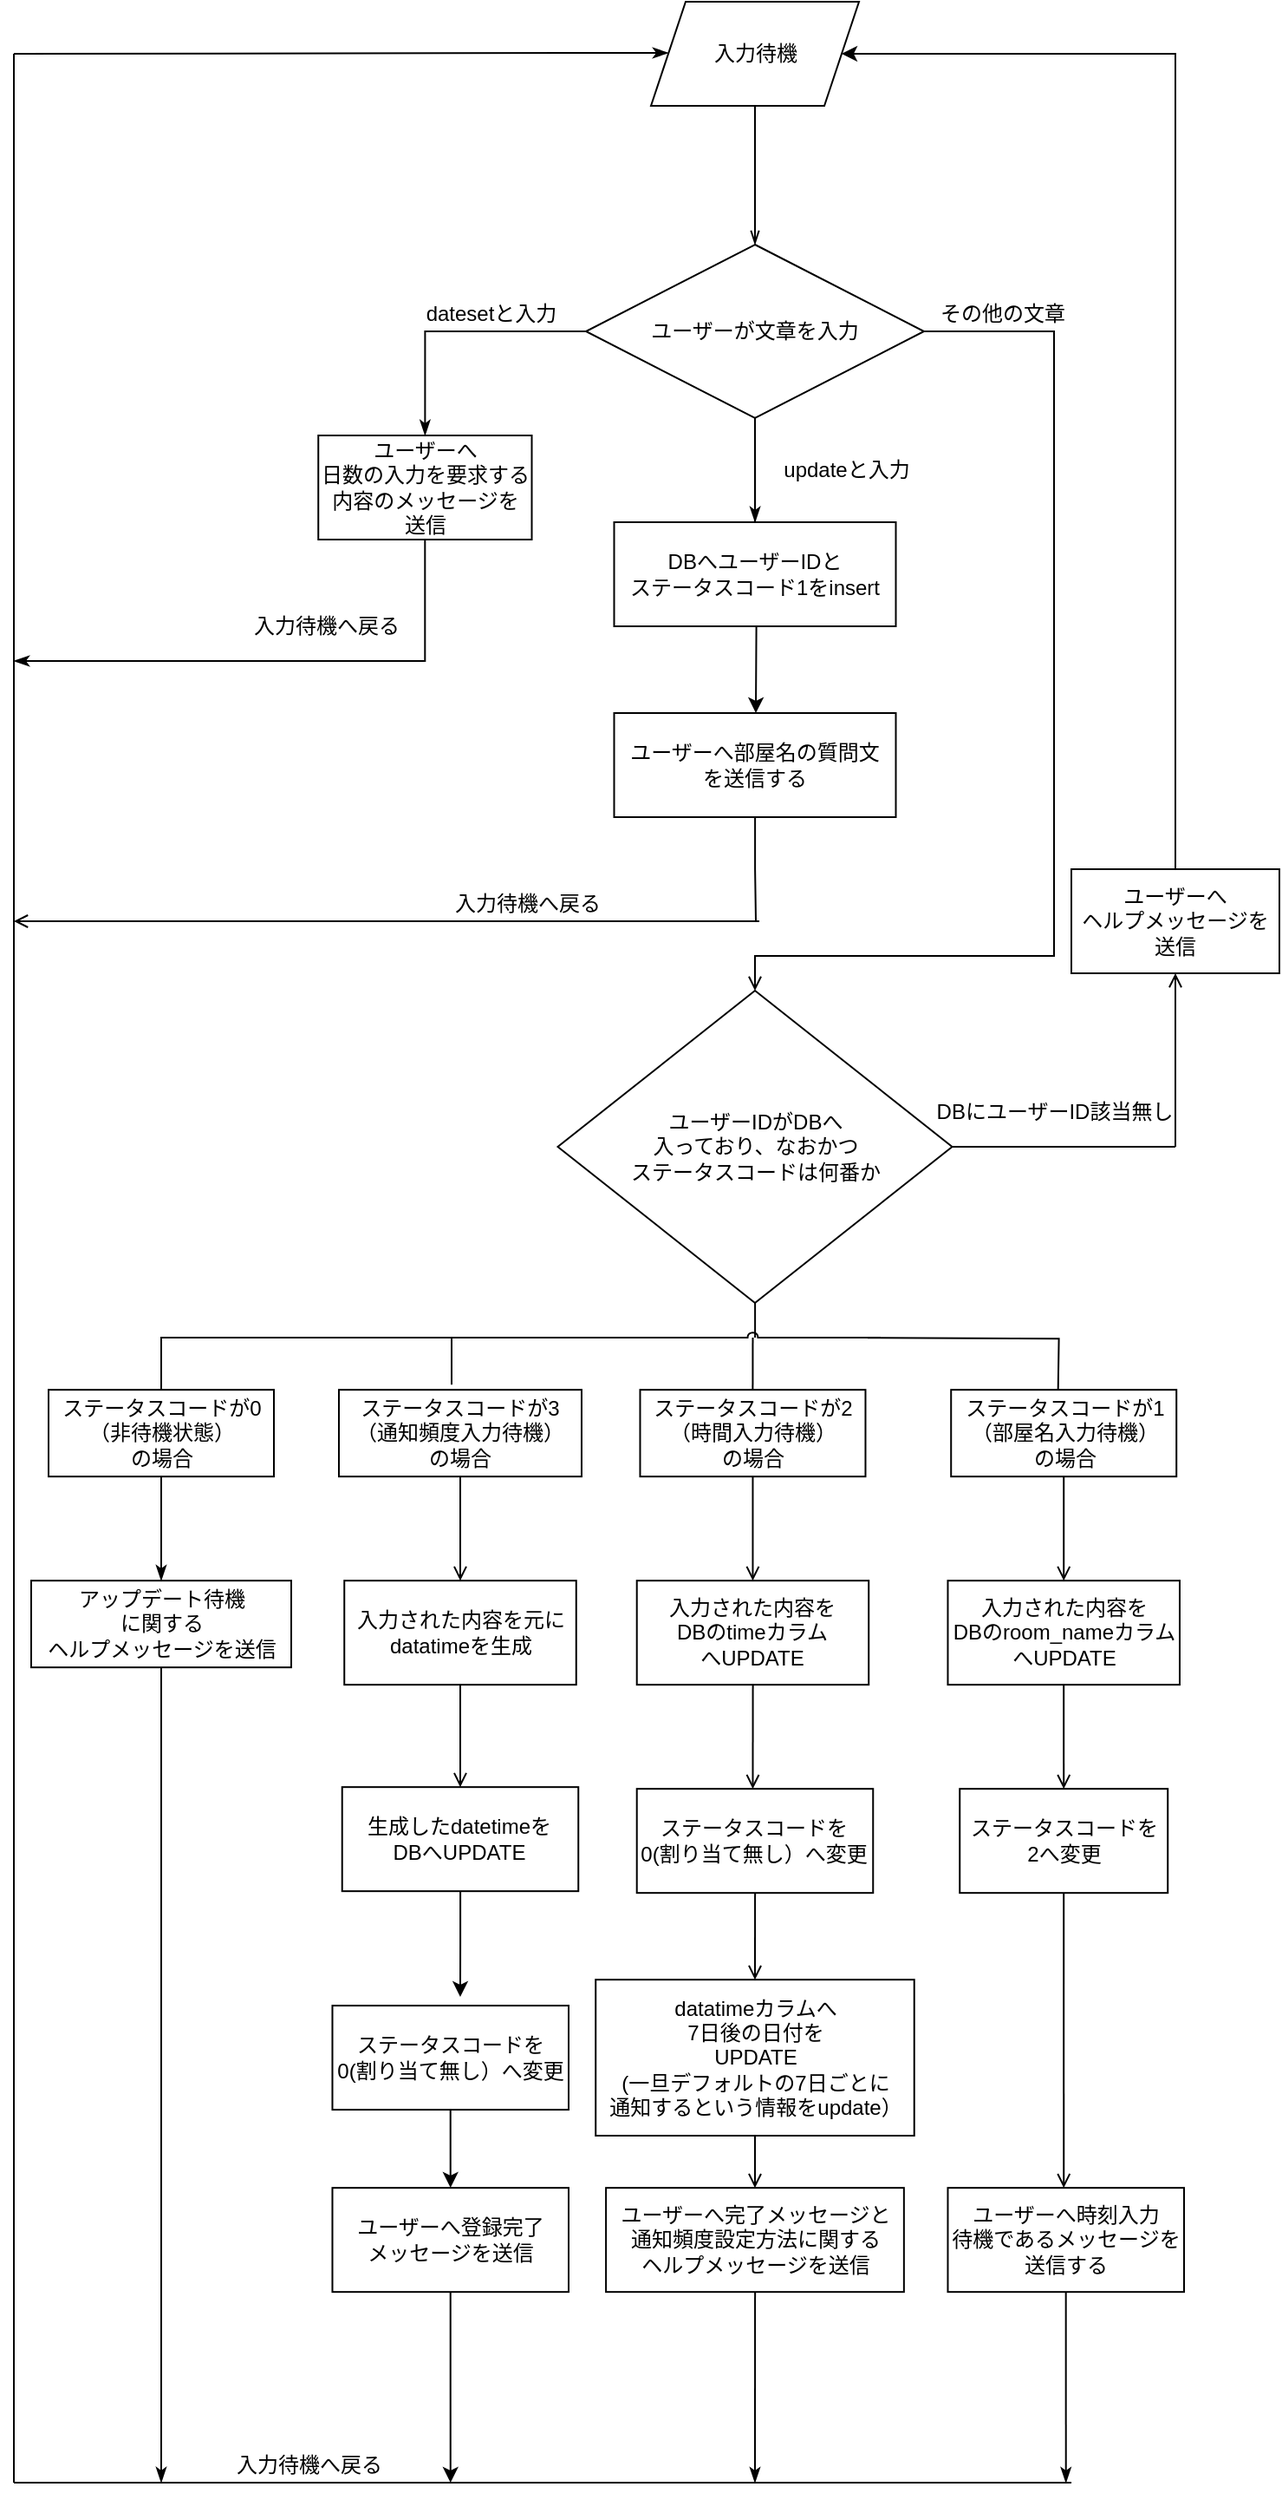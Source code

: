 <mxfile>
    <diagram id="a9od5td5FUS1J0CbPiiL" name="Page-1">
        <mxGraphModel dx="574" dy="756" grid="1" gridSize="10" guides="1" tooltips="1" connect="1" arrows="1" fold="1" page="1" pageScale="1" pageWidth="827" pageHeight="1169" math="0" shadow="0">
            <root>
                <mxCell id="0"/>
                <mxCell id="1" parent="0"/>
                <mxCell id="g5oG6Hlkh6P6ISmcrmNC-33" style="edgeStyle=orthogonalEdgeStyle;rounded=0;orthogonalLoop=1;jettySize=auto;html=1;startArrow=none;startFill=0;endArrow=none;endFill=0;" parent="1" source="g5oG6Hlkh6P6ISmcrmNC-6" edge="1">
                    <mxGeometry relative="1" as="geometry">
                        <mxPoint x="750" y="690" as="targetPoint"/>
                    </mxGeometry>
                </mxCell>
                <mxCell id="U_XJi_nAQHK4pAmlixSt-73" style="edgeStyle=orthogonalEdgeStyle;rounded=0;jumpStyle=arc;orthogonalLoop=1;jettySize=auto;html=1;fontColor=#000000;startArrow=none;startFill=0;endArrow=none;endFill=0;strokeColor=#000000;" parent="1" source="g5oG6Hlkh6P6ISmcrmNC-6" edge="1">
                    <mxGeometry relative="1" as="geometry">
                        <mxPoint x="507.5" y="800" as="targetPoint"/>
                    </mxGeometry>
                </mxCell>
                <mxCell id="g5oG6Hlkh6P6ISmcrmNC-6" value="ユーザーIDがDBへ&lt;br&gt;入っており、なおかつ&lt;br&gt;ステータスコードは何番か" style="rhombus;whiteSpace=wrap;html=1;" parent="1" vertex="1">
                    <mxGeometry x="393.75" y="600" width="227.5" height="180" as="geometry"/>
                </mxCell>
                <mxCell id="g5oG6Hlkh6P6ISmcrmNC-10" value="DBにユーザーID該当無し" style="text;html=1;align=center;verticalAlign=middle;resizable=0;points=[];autosize=1;strokeColor=none;" parent="1" vertex="1">
                    <mxGeometry x="605" y="660" width="150" height="20" as="geometry"/>
                </mxCell>
                <mxCell id="g5oG6Hlkh6P6ISmcrmNC-14" value="" style="edgeStyle=orthogonalEdgeStyle;rounded=0;orthogonalLoop=1;jettySize=auto;html=1;startArrow=none;startFill=0;endArrow=classic;endFill=1;" parent="1" source="g5oG6Hlkh6P6ISmcrmNC-11" edge="1">
                    <mxGeometry relative="1" as="geometry">
                        <mxPoint x="508" y="440" as="targetPoint"/>
                    </mxGeometry>
                </mxCell>
                <mxCell id="g5oG6Hlkh6P6ISmcrmNC-19" style="edgeStyle=orthogonalEdgeStyle;rounded=0;orthogonalLoop=1;jettySize=auto;html=1;startArrow=none;startFill=0;endArrow=open;endFill=0;entryX=0.5;entryY=0;entryDx=0;entryDy=0;" parent="1" source="g5oG6Hlkh6P6ISmcrmNC-11" target="g5oG6Hlkh6P6ISmcrmNC-6" edge="1">
                    <mxGeometry relative="1" as="geometry">
                        <mxPoint x="610" y="560" as="targetPoint"/>
                        <Array as="points">
                            <mxPoint x="680" y="220"/>
                            <mxPoint x="680" y="580"/>
                            <mxPoint x="508" y="580"/>
                        </Array>
                    </mxGeometry>
                </mxCell>
                <mxCell id="aNwcXHRS_zyeGUcDnTeh-2" style="edgeStyle=orthogonalEdgeStyle;rounded=0;orthogonalLoop=1;jettySize=auto;html=1;startArrow=classic;startFill=1;endArrow=none;endFill=0;exitX=1;exitY=0.5;exitDx=0;exitDy=0;" parent="1" source="aNwcXHRS_zyeGUcDnTeh-16" edge="1">
                    <mxGeometry relative="1" as="geometry">
                        <mxPoint x="750" y="220" as="targetPoint"/>
                        <mxPoint x="640" y="220" as="sourcePoint"/>
                        <Array as="points">
                            <mxPoint x="750" y="60"/>
                        </Array>
                    </mxGeometry>
                </mxCell>
                <mxCell id="U_XJi_nAQHK4pAmlixSt-58" style="edgeStyle=orthogonalEdgeStyle;rounded=0;jumpStyle=arc;orthogonalLoop=1;jettySize=auto;html=1;fontColor=#000000;startArrow=none;startFill=0;endArrow=classicThin;endFill=1;strokeColor=#000000;entryX=0.5;entryY=0;entryDx=0;entryDy=0;" parent="1" source="g5oG6Hlkh6P6ISmcrmNC-11" target="U_XJi_nAQHK4pAmlixSt-56" edge="1">
                    <mxGeometry relative="1" as="geometry">
                        <mxPoint x="320" y="220" as="targetPoint"/>
                        <Array as="points">
                            <mxPoint x="317" y="220"/>
                        </Array>
                    </mxGeometry>
                </mxCell>
                <mxCell id="g5oG6Hlkh6P6ISmcrmNC-11" value="ユーザーが文章を入力" style="rhombus;whiteSpace=wrap;html=1;" parent="1" vertex="1">
                    <mxGeometry x="410" y="170" width="195" height="100" as="geometry"/>
                </mxCell>
                <mxCell id="g5oG6Hlkh6P6ISmcrmNC-16" value="updateと入力" style="text;html=1;align=center;verticalAlign=middle;resizable=0;points=[];autosize=1;strokeColor=none;" parent="1" vertex="1">
                    <mxGeometry x="515" y="290" width="90" height="20" as="geometry"/>
                </mxCell>
                <mxCell id="g5oG6Hlkh6P6ISmcrmNC-18" value="" style="edgeStyle=orthogonalEdgeStyle;rounded=0;orthogonalLoop=1;jettySize=auto;html=1;startArrow=classicThin;startFill=1;endArrow=none;endFill=0;" parent="1" source="g5oG6Hlkh6P6ISmcrmNC-17" target="g5oG6Hlkh6P6ISmcrmNC-11" edge="1">
                    <mxGeometry relative="1" as="geometry"/>
                </mxCell>
                <mxCell id="g5oG6Hlkh6P6ISmcrmNC-17" value="DBへユーザーIDと&lt;br&gt;ステータスコード1をinsert" style="rounded=0;whiteSpace=wrap;html=1;" parent="1" vertex="1">
                    <mxGeometry x="426.25" y="330" width="162.5" height="60" as="geometry"/>
                </mxCell>
                <mxCell id="g5oG6Hlkh6P6ISmcrmNC-22" value="その他の文章" style="text;html=1;align=center;verticalAlign=middle;resizable=0;points=[];autosize=1;strokeColor=none;" parent="1" vertex="1">
                    <mxGeometry x="605" y="200" width="90" height="20" as="geometry"/>
                </mxCell>
                <mxCell id="aNwcXHRS_zyeGUcDnTeh-1" style="edgeStyle=orthogonalEdgeStyle;rounded=0;orthogonalLoop=1;jettySize=auto;html=1;endArrow=none;endFill=0;" parent="1" source="g5oG6Hlkh6P6ISmcrmNC-23" edge="1">
                    <mxGeometry relative="1" as="geometry">
                        <mxPoint x="750" y="220" as="targetPoint"/>
                    </mxGeometry>
                </mxCell>
                <mxCell id="U_XJi_nAQHK4pAmlixSt-1" style="edgeStyle=orthogonalEdgeStyle;rounded=0;orthogonalLoop=1;jettySize=auto;html=1;endArrow=none;endFill=0;startArrow=open;startFill=0;" parent="1" source="g5oG6Hlkh6P6ISmcrmNC-23" edge="1">
                    <mxGeometry relative="1" as="geometry">
                        <mxPoint x="750" y="690" as="targetPoint"/>
                    </mxGeometry>
                </mxCell>
                <mxCell id="g5oG6Hlkh6P6ISmcrmNC-23" value="ユーザーへ&lt;br&gt;ヘルプメッセージを&lt;br&gt;送信" style="rounded=0;whiteSpace=wrap;html=1;" parent="1" vertex="1">
                    <mxGeometry x="690" y="530" width="120" height="60" as="geometry"/>
                </mxCell>
                <mxCell id="U_XJi_nAQHK4pAmlixSt-2" style="edgeStyle=orthogonalEdgeStyle;rounded=0;orthogonalLoop=1;jettySize=auto;html=1;startArrow=none;startFill=0;endArrow=none;endFill=0;" parent="1" source="g5oG6Hlkh6P6ISmcrmNC-34" edge="1">
                    <mxGeometry relative="1" as="geometry">
                        <mxPoint x="508" y="560" as="targetPoint"/>
                    </mxGeometry>
                </mxCell>
                <mxCell id="g5oG6Hlkh6P6ISmcrmNC-34" value="ユーザーへ部屋名の質問文&lt;br&gt;を送信する" style="rounded=0;whiteSpace=wrap;html=1;" parent="1" vertex="1">
                    <mxGeometry x="426.25" y="440" width="162.5" height="60" as="geometry"/>
                </mxCell>
                <mxCell id="aNwcXHRS_zyeGUcDnTeh-8" value="" style="endArrow=classicThin;html=1;endFill=1;" parent="1" edge="1">
                    <mxGeometry relative="1" as="geometry">
                        <mxPoint x="80" y="60" as="sourcePoint"/>
                        <mxPoint x="457.5" y="59.5" as="targetPoint"/>
                        <Array as="points">
                            <mxPoint x="407.5" y="59.5"/>
                        </Array>
                    </mxGeometry>
                </mxCell>
                <mxCell id="U_XJi_nAQHK4pAmlixSt-22" style="edgeStyle=orthogonalEdgeStyle;rounded=0;jumpStyle=arc;orthogonalLoop=1;jettySize=auto;html=1;fontColor=#000000;startArrow=none;startFill=0;endArrow=open;endFill=0;strokeColor=#000000;" parent="1" source="aNwcXHRS_zyeGUcDnTeh-12" edge="1">
                    <mxGeometry relative="1" as="geometry">
                        <mxPoint x="506.235" y="1060.08" as="targetPoint"/>
                    </mxGeometry>
                </mxCell>
                <mxCell id="aNwcXHRS_zyeGUcDnTeh-12" value="入力された内容を&lt;br&gt;DBのtimeカラム&lt;br&gt;へUPDATE" style="rounded=0;whiteSpace=wrap;html=1;" parent="1" vertex="1">
                    <mxGeometry x="439.36" y="940.08" width="133.75" height="60" as="geometry"/>
                </mxCell>
                <mxCell id="aNwcXHRS_zyeGUcDnTeh-15" value="入力待機へ戻る" style="text;html=1;align=center;verticalAlign=middle;resizable=0;points=[];autosize=1;strokeColor=none;" parent="1" vertex="1">
                    <mxGeometry x="326.25" y="540" width="100" height="20" as="geometry"/>
                </mxCell>
                <mxCell id="aNwcXHRS_zyeGUcDnTeh-17" style="edgeStyle=orthogonalEdgeStyle;rounded=0;jumpStyle=arc;orthogonalLoop=1;jettySize=auto;html=1;entryX=0.5;entryY=0;entryDx=0;entryDy=0;startArrow=none;startFill=0;endArrow=openThin;endFill=0;" parent="1" source="aNwcXHRS_zyeGUcDnTeh-16" target="g5oG6Hlkh6P6ISmcrmNC-11" edge="1">
                    <mxGeometry relative="1" as="geometry"/>
                </mxCell>
                <mxCell id="aNwcXHRS_zyeGUcDnTeh-16" value="入力待機" style="shape=parallelogram;perimeter=parallelogramPerimeter;whiteSpace=wrap;html=1;fixedSize=1;" parent="1" vertex="1">
                    <mxGeometry x="447.5" y="30" width="120" height="60" as="geometry"/>
                </mxCell>
                <mxCell id="aNwcXHRS_zyeGUcDnTeh-23" value="" style="endArrow=none;html=1;" parent="1" edge="1">
                    <mxGeometry width="50" height="50" relative="1" as="geometry">
                        <mxPoint x="80" y="1460" as="sourcePoint"/>
                        <mxPoint x="80" y="60" as="targetPoint"/>
                        <Array as="points"/>
                    </mxGeometry>
                </mxCell>
                <mxCell id="U_XJi_nAQHK4pAmlixSt-39" style="edgeStyle=orthogonalEdgeStyle;rounded=0;jumpStyle=arc;orthogonalLoop=1;jettySize=auto;html=1;fontColor=#000000;startArrow=none;startFill=0;endArrow=open;endFill=0;strokeColor=#000000;" parent="1" source="aNwcXHRS_zyeGUcDnTeh-26" edge="1">
                    <mxGeometry relative="1" as="geometry">
                        <mxPoint x="685.62" y="1290.08" as="targetPoint"/>
                    </mxGeometry>
                </mxCell>
                <mxCell id="aNwcXHRS_zyeGUcDnTeh-26" value="ステータスコードを&lt;br&gt;2へ変更" style="rounded=0;whiteSpace=wrap;html=1;" parent="1" vertex="1">
                    <mxGeometry x="625.62" y="1060.08" width="120" height="60" as="geometry"/>
                </mxCell>
                <mxCell id="U_XJi_nAQHK4pAmlixSt-3" value="" style="endArrow=none;html=1;jumpStyle=arc;endFill=0;startArrow=open;startFill=0;" parent="1" edge="1">
                    <mxGeometry width="50" height="50" relative="1" as="geometry">
                        <mxPoint x="80" y="560" as="sourcePoint"/>
                        <mxPoint x="510" y="560" as="targetPoint"/>
                    </mxGeometry>
                </mxCell>
                <mxCell id="U_XJi_nAQHK4pAmlixSt-6" value="入力待機へ戻る" style="text;html=1;align=center;verticalAlign=middle;resizable=0;points=[];autosize=1;strokeColor=none;" parent="1" vertex="1">
                    <mxGeometry x="200" y="1440" width="100" height="20" as="geometry"/>
                </mxCell>
                <mxCell id="U_XJi_nAQHK4pAmlixSt-14" style="edgeStyle=orthogonalEdgeStyle;rounded=0;jumpStyle=arc;orthogonalLoop=1;jettySize=auto;html=1;fontColor=#000000;startArrow=none;startFill=0;endArrow=open;endFill=0;strokeColor=#000000;" parent="1" source="U_XJi_nAQHK4pAmlixSt-7" edge="1">
                    <mxGeometry relative="1" as="geometry">
                        <mxPoint x="685.615" y="1060.08" as="targetPoint"/>
                    </mxGeometry>
                </mxCell>
                <mxCell id="U_XJi_nAQHK4pAmlixSt-7" value="入力された内容を&lt;br&gt;DBのroom_nameカラム&lt;br&gt;へUPDATE" style="whiteSpace=wrap;html=1;" parent="1" vertex="1">
                    <mxGeometry x="618.74" y="940.08" width="133.75" height="60" as="geometry"/>
                </mxCell>
                <mxCell id="U_XJi_nAQHK4pAmlixSt-13" style="edgeStyle=orthogonalEdgeStyle;rounded=0;jumpStyle=arc;orthogonalLoop=1;jettySize=auto;html=1;entryX=0.5;entryY=0;entryDx=0;entryDy=0;fontColor=#000000;startArrow=none;startFill=0;endArrow=open;endFill=0;strokeColor=#000000;" parent="1" source="aNwcXHRS_zyeGUcDnTeh-22" target="U_XJi_nAQHK4pAmlixSt-7" edge="1">
                    <mxGeometry relative="1" as="geometry"/>
                </mxCell>
                <mxCell id="aNwcXHRS_zyeGUcDnTeh-22" value="ステータスコードが1&lt;br&gt;（部屋名入力待機）&lt;br&gt;の場合" style="text;align=center;verticalAlign=middle;resizable=0;points=[];autosize=1;strokeColor=#000000;rounded=0;glass=0;shadow=0;sketch=0;labelBackgroundColor=none;labelBorderColor=none;html=1;horizontal=1;" parent="1" vertex="1">
                    <mxGeometry x="620.61" y="830.08" width="130" height="50" as="geometry"/>
                </mxCell>
                <mxCell id="U_XJi_nAQHK4pAmlixSt-24" style="edgeStyle=orthogonalEdgeStyle;rounded=0;jumpStyle=arc;orthogonalLoop=1;jettySize=auto;html=1;entryX=0.5;entryY=0;entryDx=0;entryDy=0;fontColor=#000000;startArrow=none;startFill=0;endArrow=open;endFill=0;strokeColor=#000000;" parent="1" source="U_XJi_nAQHK4pAmlixSt-17" target="aNwcXHRS_zyeGUcDnTeh-12" edge="1">
                    <mxGeometry relative="1" as="geometry"/>
                </mxCell>
                <mxCell id="U_XJi_nAQHK4pAmlixSt-74" style="edgeStyle=orthogonalEdgeStyle;rounded=0;jumpStyle=arc;orthogonalLoop=1;jettySize=auto;html=1;fontColor=#000000;startArrow=none;startFill=0;endArrow=none;endFill=0;strokeColor=#000000;" parent="1" source="U_XJi_nAQHK4pAmlixSt-17" edge="1">
                    <mxGeometry relative="1" as="geometry">
                        <mxPoint x="506.24" y="800" as="targetPoint"/>
                    </mxGeometry>
                </mxCell>
                <mxCell id="U_XJi_nAQHK4pAmlixSt-17" value="ステータスコードが2&lt;br&gt;（時間入力待機）&lt;br&gt;の場合" style="text;align=center;verticalAlign=middle;resizable=0;points=[];autosize=1;strokeColor=#000000;rounded=0;glass=0;shadow=0;sketch=0;labelBackgroundColor=none;labelBorderColor=none;html=1;horizontal=1;" parent="1" vertex="1">
                    <mxGeometry x="441.24" y="830.08" width="130" height="50" as="geometry"/>
                </mxCell>
                <mxCell id="U_XJi_nAQHK4pAmlixSt-26" value="" style="endArrow=none;html=1;fontColor=#000000;strokeColor=#000000;" parent="1" edge="1">
                    <mxGeometry width="50" height="50" relative="1" as="geometry">
                        <mxPoint x="80" y="1460" as="sourcePoint"/>
                        <mxPoint x="690" y="1460" as="targetPoint"/>
                    </mxGeometry>
                </mxCell>
                <mxCell id="U_XJi_nAQHK4pAmlixSt-43" style="edgeStyle=orthogonalEdgeStyle;rounded=0;jumpStyle=arc;orthogonalLoop=1;jettySize=auto;html=1;entryX=0.5;entryY=0;entryDx=0;entryDy=0;fontColor=#000000;startArrow=none;startFill=0;endArrow=open;endFill=0;strokeColor=#000000;" parent="1" source="U_XJi_nAQHK4pAmlixSt-27" target="U_XJi_nAQHK4pAmlixSt-29" edge="1">
                    <mxGeometry relative="1" as="geometry"/>
                </mxCell>
                <mxCell id="U_XJi_nAQHK4pAmlixSt-27" value="ステータスコードを&lt;br&gt;0(割り当て無し）へ変更" style="rounded=0;whiteSpace=wrap;html=1;" parent="1" vertex="1">
                    <mxGeometry x="439.36" y="1060.08" width="136.26" height="60" as="geometry"/>
                </mxCell>
                <mxCell id="U_XJi_nAQHK4pAmlixSt-44" style="edgeStyle=orthogonalEdgeStyle;rounded=0;jumpStyle=arc;orthogonalLoop=1;jettySize=auto;html=1;fontColor=#000000;startArrow=none;startFill=0;endArrow=open;endFill=0;strokeColor=#000000;" parent="1" source="U_XJi_nAQHK4pAmlixSt-29" edge="1">
                    <mxGeometry relative="1" as="geometry">
                        <mxPoint x="507.485" y="1290.08" as="targetPoint"/>
                    </mxGeometry>
                </mxCell>
                <mxCell id="U_XJi_nAQHK4pAmlixSt-29" value="datatimeカラムへ&lt;br&gt;7日後の日付を&lt;br&gt;UPDATE&lt;br&gt;(一旦デフォルトの7日ごとに&lt;br&gt;通知するという情報をupdate）" style="rounded=0;whiteSpace=wrap;html=1;" parent="1" vertex="1">
                    <mxGeometry x="415.61" y="1170.08" width="183.75" height="89.92" as="geometry"/>
                </mxCell>
                <mxCell id="U_XJi_nAQHK4pAmlixSt-42" style="edgeStyle=orthogonalEdgeStyle;rounded=0;jumpStyle=arc;orthogonalLoop=1;jettySize=auto;html=1;entryX=0.466;entryY=-0.06;entryDx=0;entryDy=0;entryPerimeter=0;fontColor=#000000;startArrow=none;startFill=0;endArrow=none;endFill=0;strokeColor=#000000;" parent="1" edge="1">
                    <mxGeometry relative="1" as="geometry">
                        <mxPoint x="572.49" y="800.08" as="sourcePoint"/>
                        <mxPoint x="682.34" y="830.08" as="targetPoint"/>
                    </mxGeometry>
                </mxCell>
                <mxCell id="U_XJi_nAQHK4pAmlixSt-46" value="datesetと入力" style="text;html=1;align=center;verticalAlign=middle;resizable=0;points=[];autosize=1;strokeColor=none;fontColor=#000000;" parent="1" vertex="1">
                    <mxGeometry x="310" y="200" width="90" height="20" as="geometry"/>
                </mxCell>
                <mxCell id="U_XJi_nAQHK4pAmlixSt-53" style="edgeStyle=orthogonalEdgeStyle;rounded=0;jumpStyle=arc;orthogonalLoop=1;jettySize=auto;html=1;entryX=0.5;entryY=0;entryDx=0;entryDy=0;fontColor=#000000;startArrow=none;startFill=0;endArrow=open;endFill=0;strokeColor=#000000;" parent="1" source="U_XJi_nAQHK4pAmlixSt-47" target="U_XJi_nAQHK4pAmlixSt-52" edge="1">
                    <mxGeometry relative="1" as="geometry"/>
                </mxCell>
                <mxCell id="U_XJi_nAQHK4pAmlixSt-47" value="ステータスコードが3&lt;br&gt;（通知頻度入力待機）&lt;br&gt;の場合" style="text;align=center;verticalAlign=middle;resizable=0;points=[];autosize=1;strokeColor=#000000;rounded=0;glass=0;shadow=0;sketch=0;labelBackgroundColor=none;labelBorderColor=none;html=1;horizontal=1;" parent="1" vertex="1">
                    <mxGeometry x="267.49" y="830.08" width="140" height="50" as="geometry"/>
                </mxCell>
                <mxCell id="U_XJi_nAQHK4pAmlixSt-51" style="edgeStyle=orthogonalEdgeStyle;rounded=0;jumpStyle=arc;orthogonalLoop=1;jettySize=auto;html=1;fontColor=#000000;startArrow=none;startFill=0;endArrow=none;endFill=0;strokeColor=#000000;" parent="1" edge="1">
                    <mxGeometry relative="1" as="geometry">
                        <mxPoint x="580" y="800" as="sourcePoint"/>
                        <mxPoint x="332.49" y="827.08" as="targetPoint"/>
                        <Array as="points">
                            <mxPoint x="332.49" y="800.08"/>
                            <mxPoint x="332.49" y="827.08"/>
                        </Array>
                    </mxGeometry>
                </mxCell>
                <mxCell id="U_XJi_nAQHK4pAmlixSt-55" style="edgeStyle=orthogonalEdgeStyle;rounded=0;jumpStyle=arc;orthogonalLoop=1;jettySize=auto;html=1;entryX=0.5;entryY=0;entryDx=0;entryDy=0;fontColor=#000000;startArrow=none;startFill=0;endArrow=open;endFill=0;strokeColor=#000000;" parent="1" source="U_XJi_nAQHK4pAmlixSt-52" target="U_XJi_nAQHK4pAmlixSt-54" edge="1">
                    <mxGeometry relative="1" as="geometry"/>
                </mxCell>
                <mxCell id="U_XJi_nAQHK4pAmlixSt-52" value="入力された内容を元に&lt;br&gt;datatimeを生成" style="rounded=0;whiteSpace=wrap;html=1;" parent="1" vertex="1">
                    <mxGeometry x="270.62" y="940.08" width="133.75" height="60" as="geometry"/>
                </mxCell>
                <mxCell id="11" style="edgeStyle=orthogonalEdgeStyle;rounded=0;orthogonalLoop=1;jettySize=auto;html=1;" edge="1" parent="1" source="U_XJi_nAQHK4pAmlixSt-54">
                    <mxGeometry relative="1" as="geometry">
                        <mxPoint x="337.49" y="1180.0" as="targetPoint"/>
                    </mxGeometry>
                </mxCell>
                <mxCell id="U_XJi_nAQHK4pAmlixSt-54" value="生成したdatetimeを&lt;br&gt;DBへUPDATE" style="rounded=0;whiteSpace=wrap;html=1;" parent="1" vertex="1">
                    <mxGeometry x="269.36" y="1059.08" width="136.26" height="60" as="geometry"/>
                </mxCell>
                <mxCell id="U_XJi_nAQHK4pAmlixSt-59" style="edgeStyle=orthogonalEdgeStyle;rounded=0;jumpStyle=arc;orthogonalLoop=1;jettySize=auto;html=1;fontColor=#000000;startArrow=none;startFill=0;endArrow=classicThin;endFill=1;strokeColor=#000000;" parent="1" source="U_XJi_nAQHK4pAmlixSt-56" edge="1">
                    <mxGeometry relative="1" as="geometry">
                        <mxPoint x="80" y="410" as="targetPoint"/>
                        <Array as="points">
                            <mxPoint x="317" y="410"/>
                        </Array>
                    </mxGeometry>
                </mxCell>
                <mxCell id="U_XJi_nAQHK4pAmlixSt-56" value="ユーザーへ&lt;br&gt;日数の入力を要求する&lt;br&gt;内容のメッセージを&lt;br&gt;送信" style="rounded=0;whiteSpace=wrap;html=1;" parent="1" vertex="1">
                    <mxGeometry x="255.62" y="280" width="123.13" height="60" as="geometry"/>
                </mxCell>
                <mxCell id="U_XJi_nAQHK4pAmlixSt-60" value="入力待機へ戻る" style="text;html=1;align=center;verticalAlign=middle;resizable=0;points=[];autosize=1;strokeColor=none;" parent="1" vertex="1">
                    <mxGeometry x="210" y="380" width="100" height="20" as="geometry"/>
                </mxCell>
                <mxCell id="U_XJi_nAQHK4pAmlixSt-70" style="edgeStyle=orthogonalEdgeStyle;rounded=0;jumpStyle=arc;orthogonalLoop=1;jettySize=auto;html=1;fontColor=#000000;startArrow=none;startFill=0;endArrow=classicThin;endFill=1;strokeColor=#000000;" parent="1" source="U_XJi_nAQHK4pAmlixSt-62" edge="1">
                    <mxGeometry relative="1" as="geometry">
                        <mxPoint x="686.87" y="1460.08" as="targetPoint"/>
                    </mxGeometry>
                </mxCell>
                <mxCell id="U_XJi_nAQHK4pAmlixSt-62" value="ユーザーへ時刻入力&lt;br&gt;待機であるメッセージを&lt;br&gt;送信する" style="rounded=0;whiteSpace=wrap;html=1;" parent="1" vertex="1">
                    <mxGeometry x="618.74" y="1290.08" width="136.26" height="60" as="geometry"/>
                </mxCell>
                <mxCell id="U_XJi_nAQHK4pAmlixSt-66" style="edgeStyle=orthogonalEdgeStyle;rounded=0;jumpStyle=arc;orthogonalLoop=1;jettySize=auto;html=1;fontColor=#000000;startArrow=none;startFill=0;endArrow=classicThin;endFill=1;strokeColor=#000000;" parent="1" source="U_XJi_nAQHK4pAmlixSt-63" edge="1">
                    <mxGeometry relative="1" as="geometry">
                        <mxPoint x="507.49" y="1460.08" as="targetPoint"/>
                    </mxGeometry>
                </mxCell>
                <mxCell id="U_XJi_nAQHK4pAmlixSt-63" value="ユーザーへ完了メッセージと&lt;br&gt;通知頻度設定方法に関する&lt;br&gt;ヘルプメッセージを送信" style="rounded=0;whiteSpace=wrap;html=1;" parent="1" vertex="1">
                    <mxGeometry x="421.55" y="1290.08" width="171.88" height="60" as="geometry"/>
                </mxCell>
                <mxCell id="17" style="edgeStyle=orthogonalEdgeStyle;rounded=0;orthogonalLoop=1;jettySize=auto;html=1;" edge="1" parent="1" source="U_XJi_nAQHK4pAmlixSt-67">
                    <mxGeometry relative="1" as="geometry">
                        <mxPoint x="331.87" y="1460" as="targetPoint"/>
                    </mxGeometry>
                </mxCell>
                <mxCell id="U_XJi_nAQHK4pAmlixSt-67" value="ユーザーへ登録完了&lt;br&gt;メッセージを送信" style="rounded=0;whiteSpace=wrap;html=1;" parent="1" vertex="1">
                    <mxGeometry x="263.74" y="1290.08" width="136.26" height="60" as="geometry"/>
                </mxCell>
                <mxCell id="5" style="edgeStyle=orthogonalEdgeStyle;rounded=0;orthogonalLoop=1;jettySize=auto;html=1;endArrow=none;endFill=0;" parent="1" source="2" edge="1">
                    <mxGeometry relative="1" as="geometry">
                        <mxPoint x="350" y="800" as="targetPoint"/>
                        <Array as="points">
                            <mxPoint x="165" y="800"/>
                        </Array>
                    </mxGeometry>
                </mxCell>
                <mxCell id="7" style="edgeStyle=orthogonalEdgeStyle;rounded=0;orthogonalLoop=1;jettySize=auto;html=1;endArrow=classicThin;endFill=1;" parent="1" source="2" target="6" edge="1">
                    <mxGeometry relative="1" as="geometry"/>
                </mxCell>
                <mxCell id="2" value="ステータスコードが0&lt;br&gt;（非待機状態）&lt;br&gt;の場合" style="text;align=center;verticalAlign=middle;resizable=0;points=[];autosize=1;strokeColor=#000000;rounded=0;glass=0;shadow=0;sketch=0;labelBackgroundColor=none;labelBorderColor=none;html=1;horizontal=1;" parent="1" vertex="1">
                    <mxGeometry x="100" y="830.08" width="130" height="50" as="geometry"/>
                </mxCell>
                <mxCell id="8" style="edgeStyle=orthogonalEdgeStyle;rounded=0;orthogonalLoop=1;jettySize=auto;html=1;endArrow=classicThin;endFill=1;" parent="1" source="6" edge="1">
                    <mxGeometry relative="1" as="geometry">
                        <mxPoint x="165" y="1460" as="targetPoint"/>
                    </mxGeometry>
                </mxCell>
                <mxCell id="6" value="アップデート待機&lt;br&gt;に関する&lt;br&gt;ヘルプメッセージを送信" style="text;align=center;verticalAlign=middle;resizable=0;points=[];autosize=1;strokeColor=#000000;rounded=0;glass=0;shadow=0;sketch=0;labelBackgroundColor=none;labelBorderColor=none;html=1;horizontal=1;" parent="1" vertex="1">
                    <mxGeometry x="90" y="940.08" width="150" height="50" as="geometry"/>
                </mxCell>
                <mxCell id="16" style="edgeStyle=orthogonalEdgeStyle;rounded=0;orthogonalLoop=1;jettySize=auto;html=1;" edge="1" parent="1" source="10">
                    <mxGeometry relative="1" as="geometry">
                        <mxPoint x="331.87" y="1290.0" as="targetPoint"/>
                    </mxGeometry>
                </mxCell>
                <mxCell id="10" value="ステータスコードを&lt;br&gt;0(割り当て無し）へ変更" style="rounded=0;whiteSpace=wrap;html=1;" vertex="1" parent="1">
                    <mxGeometry x="263.74" y="1185.04" width="136.26" height="60" as="geometry"/>
                </mxCell>
            </root>
        </mxGraphModel>
    </diagram>
</mxfile>